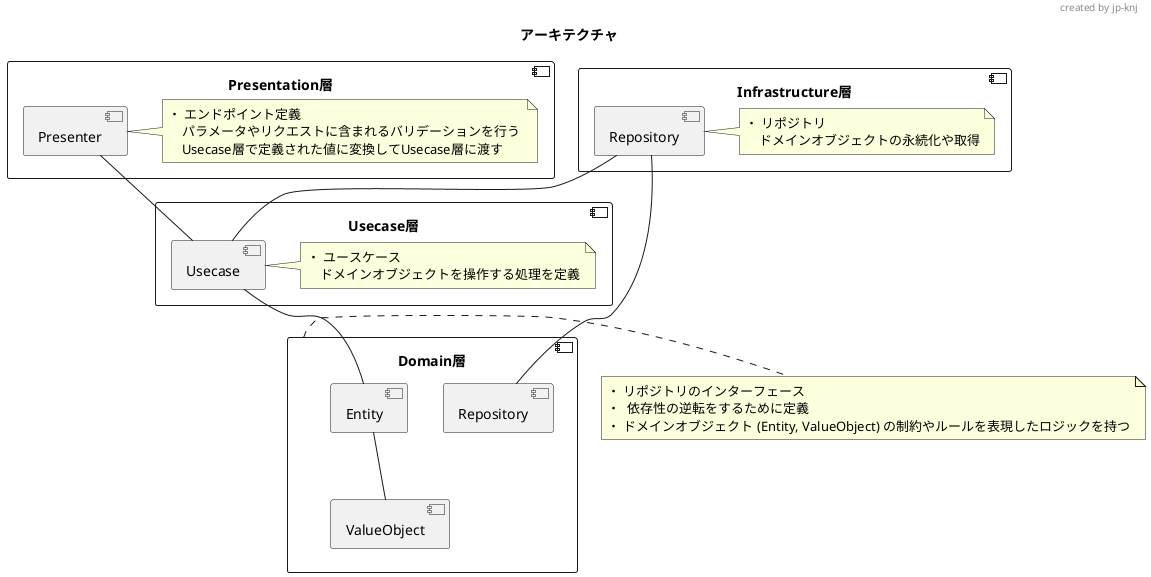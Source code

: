 @startuml
'https://plantuml.com/ja/component-diagram

title アーキテクチャ
header created by jp-knj

component Presentation層 {
  component Presenter
  note right of Presenter :・ エンドポイント定義 \n    パラメータやリクエストに含まれるバリデーションを行う \n    Usecase層で定義された値に変換してUsecase層に渡す
}
component Infrastructure層 {
  component Repository
  note right of Repository:・ リポジトリ \n    ドメインオブジェクトの永続化や取得
}
component Usecase層 {
  component Usecase
  note right of Usecase:・ ユースケース \n    ドメインオブジェクトを操作する処理を定義
}
component Domain層 {
  component Entity
  component ValueObject
  component Repository as DomainRepository
}
  note right of Domain層 : ・ リポジトリのインターフェース \n・  依存性の逆転をするために定義 \n・ ドメインオブジェクト (Entity, ValueObject) の制約やルールを表現したロジックを持つ
Presenter -- Usecase
Repository -- Usecase
Repository -- DomainRepository
Usecase -- Entity
Entity -- ValueObject

@enduml